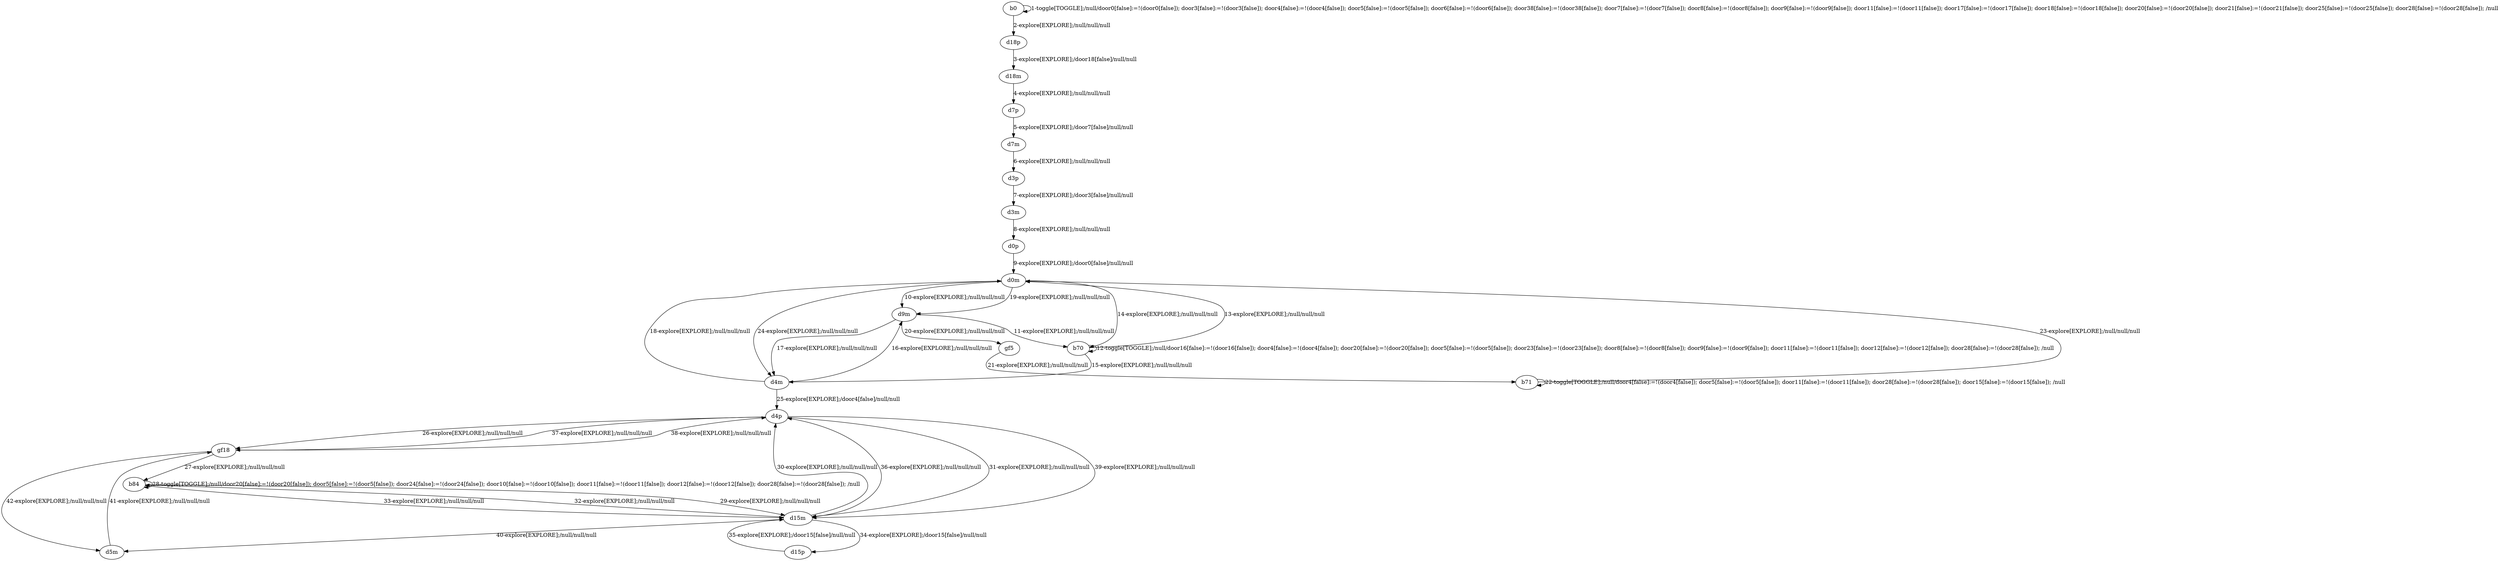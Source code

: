 # Total number of goals covered by this test: 9
# d15p --> d15m
# d15m --> d15p
# d5m --> gf18
# b84 --> d15m
# d15m --> d5m
# gf18 --> d5m
# d15m --> d4p
# gf18 --> d4p
# d15m --> b84

digraph g {
"b0" -> "b0" [label = "1-toggle[TOGGLE];/null/door0[false]:=!(door0[false]); door3[false]:=!(door3[false]); door4[false]:=!(door4[false]); door5[false]:=!(door5[false]); door6[false]:=!(door6[false]); door38[false]:=!(door38[false]); door7[false]:=!(door7[false]); door8[false]:=!(door8[false]); door9[false]:=!(door9[false]); door11[false]:=!(door11[false]); door17[false]:=!(door17[false]); door18[false]:=!(door18[false]); door20[false]:=!(door20[false]); door21[false]:=!(door21[false]); door25[false]:=!(door25[false]); door28[false]:=!(door28[false]); /null"];
"b0" -> "d18p" [label = "2-explore[EXPLORE];/null/null/null"];
"d18p" -> "d18m" [label = "3-explore[EXPLORE];/door18[false]/null/null"];
"d18m" -> "d7p" [label = "4-explore[EXPLORE];/null/null/null"];
"d7p" -> "d7m" [label = "5-explore[EXPLORE];/door7[false]/null/null"];
"d7m" -> "d3p" [label = "6-explore[EXPLORE];/null/null/null"];
"d3p" -> "d3m" [label = "7-explore[EXPLORE];/door3[false]/null/null"];
"d3m" -> "d0p" [label = "8-explore[EXPLORE];/null/null/null"];
"d0p" -> "d0m" [label = "9-explore[EXPLORE];/door0[false]/null/null"];
"d0m" -> "d9m" [label = "10-explore[EXPLORE];/null/null/null"];
"d9m" -> "b70" [label = "11-explore[EXPLORE];/null/null/null"];
"b70" -> "b70" [label = "12-toggle[TOGGLE];/null/door16[false]:=!(door16[false]); door4[false]:=!(door4[false]); door20[false]:=!(door20[false]); door5[false]:=!(door5[false]); door23[false]:=!(door23[false]); door8[false]:=!(door8[false]); door9[false]:=!(door9[false]); door11[false]:=!(door11[false]); door12[false]:=!(door12[false]); door28[false]:=!(door28[false]); /null"];
"b70" -> "d0m" [label = "13-explore[EXPLORE];/null/null/null"];
"d0m" -> "b70" [label = "14-explore[EXPLORE];/null/null/null"];
"b70" -> "d4m" [label = "15-explore[EXPLORE];/null/null/null"];
"d4m" -> "d9m" [label = "16-explore[EXPLORE];/null/null/null"];
"d9m" -> "d4m" [label = "17-explore[EXPLORE];/null/null/null"];
"d4m" -> "d0m" [label = "18-explore[EXPLORE];/null/null/null"];
"d0m" -> "d9m" [label = "19-explore[EXPLORE];/null/null/null"];
"d9m" -> "gf5" [label = "20-explore[EXPLORE];/null/null/null"];
"gf5" -> "b71" [label = "21-explore[EXPLORE];/null/null/null"];
"b71" -> "b71" [label = "22-toggle[TOGGLE];/null/door4[false]:=!(door4[false]); door5[false]:=!(door5[false]); door11[false]:=!(door11[false]); door28[false]:=!(door28[false]); door15[false]:=!(door15[false]); /null"];
"b71" -> "d0m" [label = "23-explore[EXPLORE];/null/null/null"];
"d0m" -> "d4m" [label = "24-explore[EXPLORE];/null/null/null"];
"d4m" -> "d4p" [label = "25-explore[EXPLORE];/door4[false]/null/null"];
"d4p" -> "gf18" [label = "26-explore[EXPLORE];/null/null/null"];
"gf18" -> "b84" [label = "27-explore[EXPLORE];/null/null/null"];
"b84" -> "b84" [label = "28-toggle[TOGGLE];/null/door20[false]:=!(door20[false]); door5[false]:=!(door5[false]); door24[false]:=!(door24[false]); door10[false]:=!(door10[false]); door11[false]:=!(door11[false]); door12[false]:=!(door12[false]); door28[false]:=!(door28[false]); /null"];
"b84" -> "d15m" [label = "29-explore[EXPLORE];/null/null/null"];
"d15m" -> "d4p" [label = "30-explore[EXPLORE];/null/null/null"];
"d4p" -> "d15m" [label = "31-explore[EXPLORE];/null/null/null"];
"d15m" -> "b84" [label = "32-explore[EXPLORE];/null/null/null"];
"b84" -> "d15m" [label = "33-explore[EXPLORE];/null/null/null"];
"d15m" -> "d15p" [label = "34-explore[EXPLORE];/door15[false]/null/null"];
"d15p" -> "d15m" [label = "35-explore[EXPLORE];/door15[false]/null/null"];
"d15m" -> "d4p" [label = "36-explore[EXPLORE];/null/null/null"];
"d4p" -> "gf18" [label = "37-explore[EXPLORE];/null/null/null"];
"gf18" -> "d4p" [label = "38-explore[EXPLORE];/null/null/null"];
"d4p" -> "d15m" [label = "39-explore[EXPLORE];/null/null/null"];
"d15m" -> "d5m" [label = "40-explore[EXPLORE];/null/null/null"];
"d5m" -> "gf18" [label = "41-explore[EXPLORE];/null/null/null"];
"gf18" -> "d5m" [label = "42-explore[EXPLORE];/null/null/null"];
}